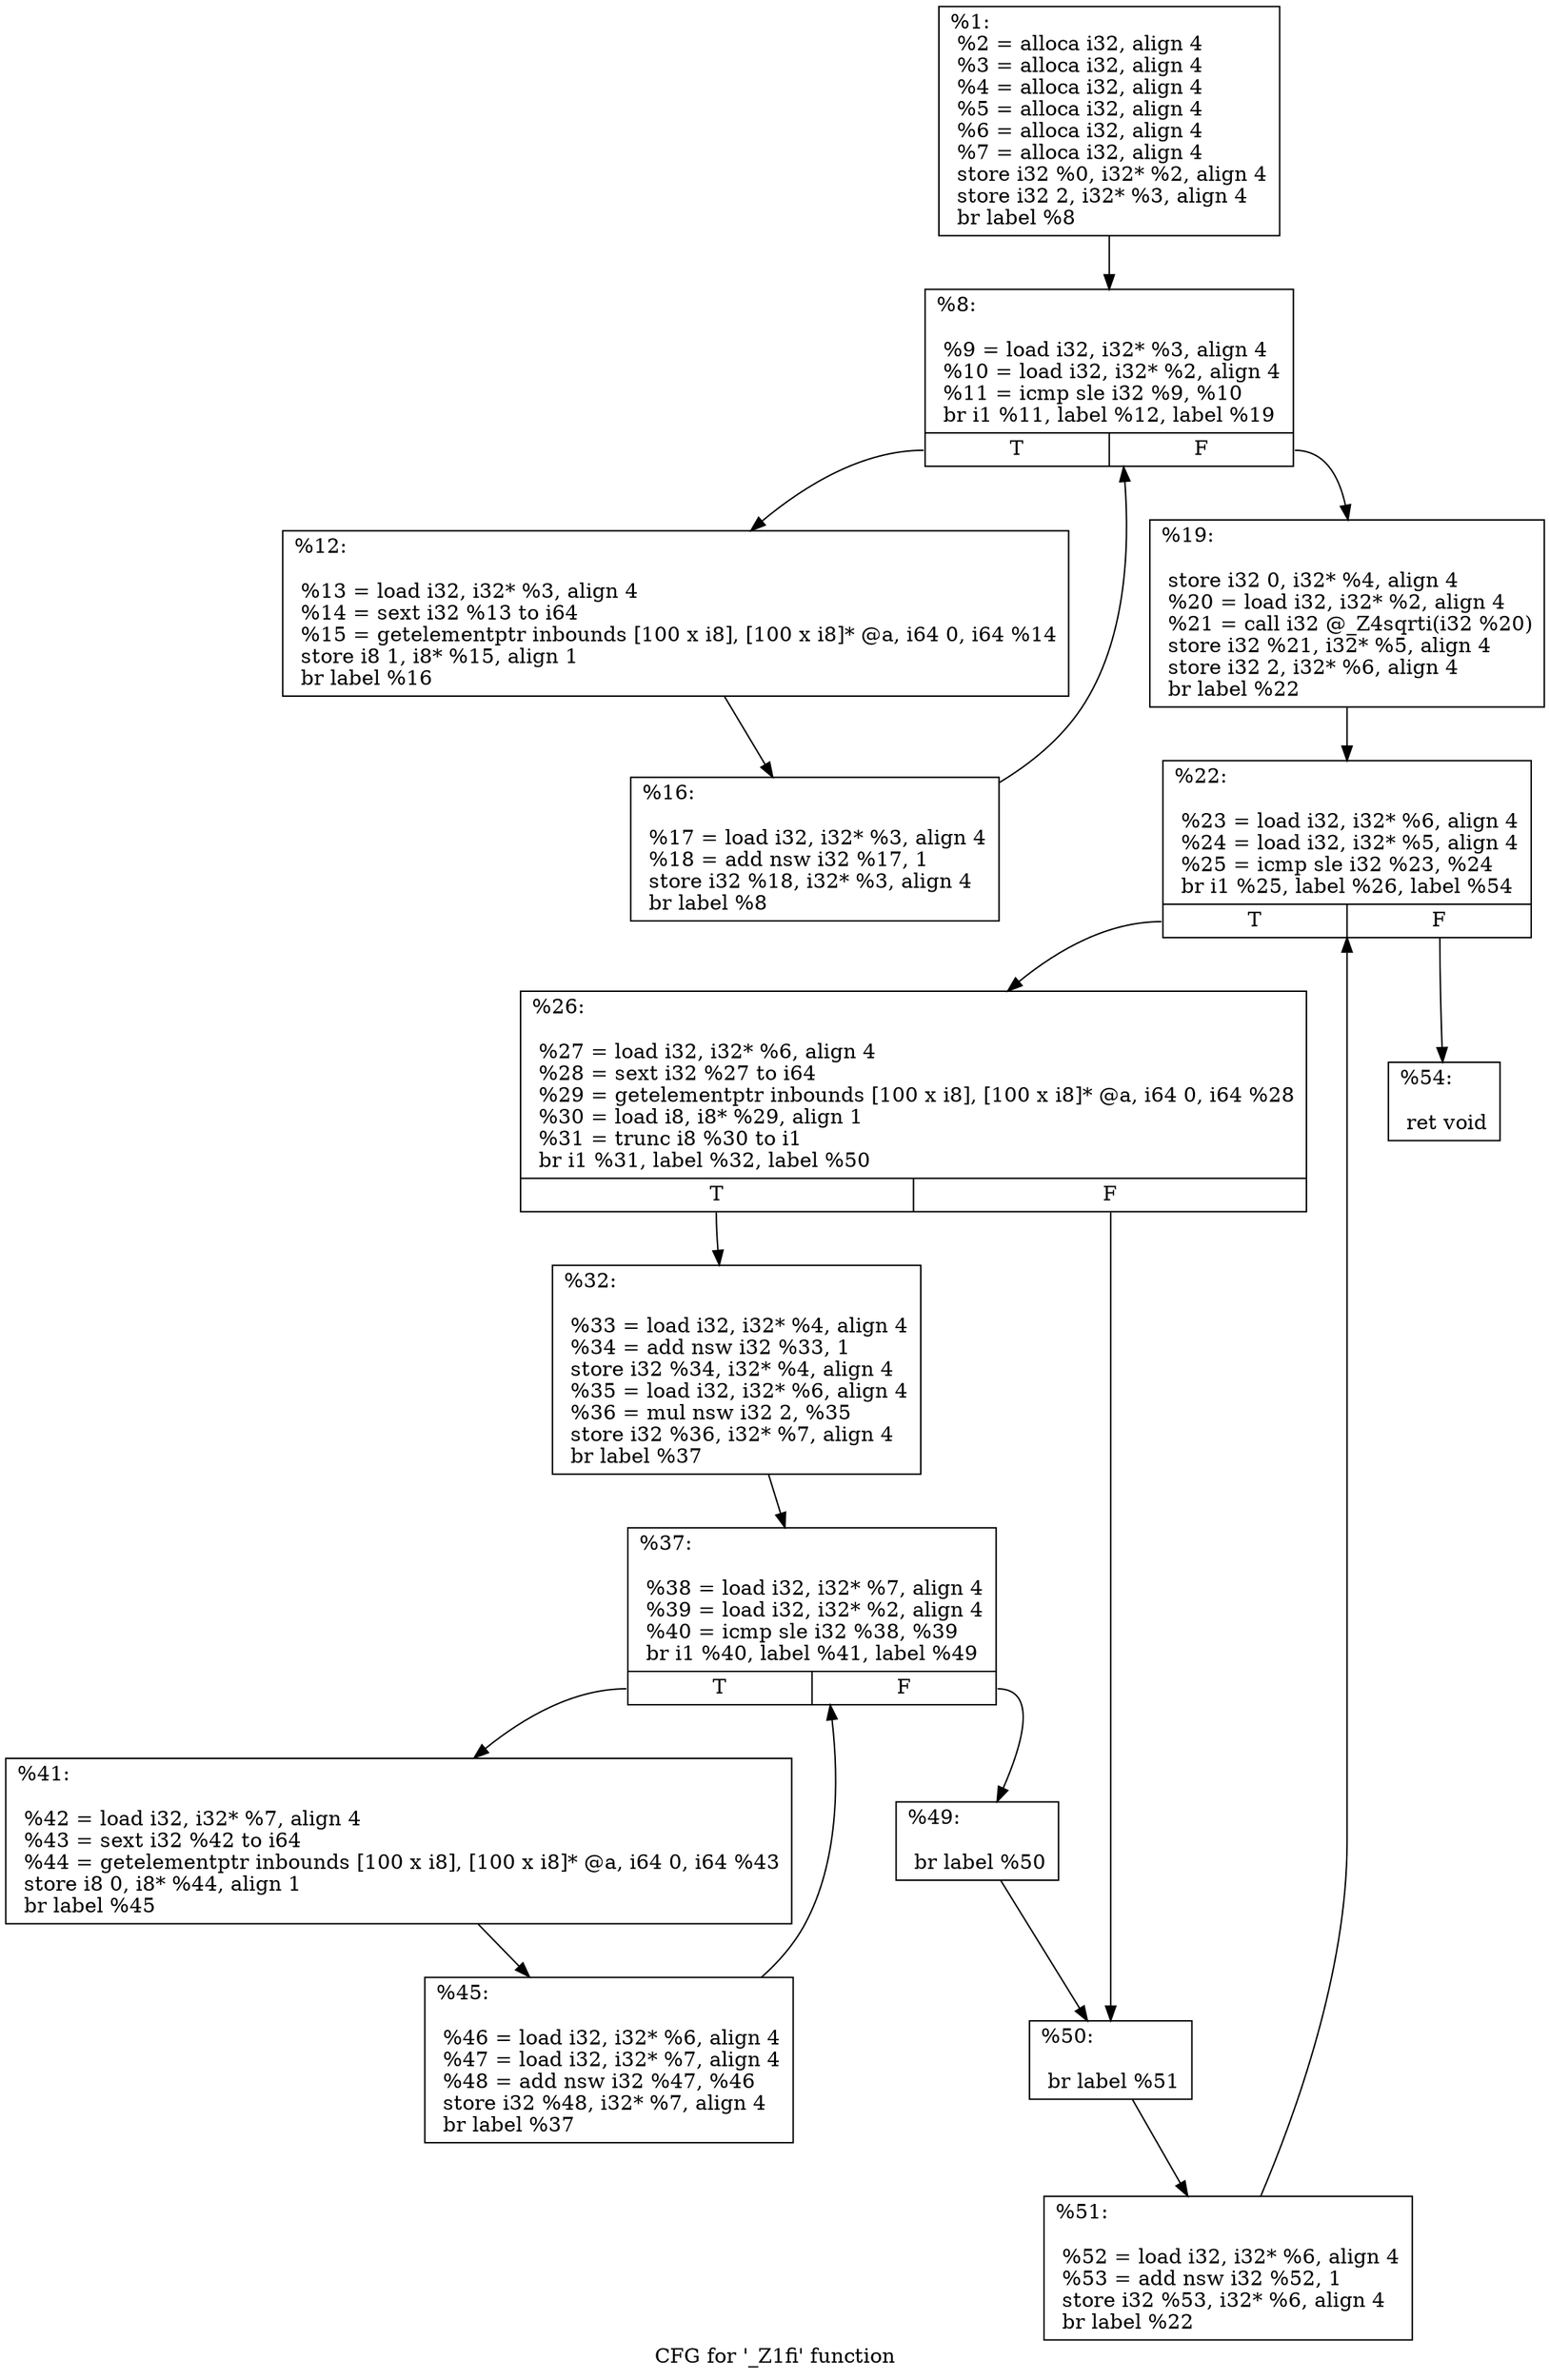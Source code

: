 digraph "CFG for '_Z1fi' function" {
	label="CFG for '_Z1fi' function";

	Node0x5636ce9ec750 [shape=record,label="{%1:\l  %2 = alloca i32, align 4\l  %3 = alloca i32, align 4\l  %4 = alloca i32, align 4\l  %5 = alloca i32, align 4\l  %6 = alloca i32, align 4\l  %7 = alloca i32, align 4\l  store i32 %0, i32* %2, align 4\l  store i32 2, i32* %3, align 4\l  br label %8\l}"];
	Node0x5636ce9ec750 -> Node0x5636cea17100;
	Node0x5636cea17100 [shape=record,label="{%8:\l\l  %9 = load i32, i32* %3, align 4\l  %10 = load i32, i32* %2, align 4\l  %11 = icmp sle i32 %9, %10\l  br i1 %11, label %12, label %19\l|{<s0>T|<s1>F}}"];
	Node0x5636cea17100:s0 -> Node0x5636cea17150;
	Node0x5636cea17100:s1 -> Node0x5636cea171f0;
	Node0x5636cea17150 [shape=record,label="{%12:\l\l  %13 = load i32, i32* %3, align 4\l  %14 = sext i32 %13 to i64\l  %15 = getelementptr inbounds [100 x i8], [100 x i8]* @a, i64 0, i64 %14\l  store i8 1, i8* %15, align 1\l  br label %16\l}"];
	Node0x5636cea17150 -> Node0x5636cea171a0;
	Node0x5636cea171a0 [shape=record,label="{%16:\l\l  %17 = load i32, i32* %3, align 4\l  %18 = add nsw i32 %17, 1\l  store i32 %18, i32* %3, align 4\l  br label %8\l}"];
	Node0x5636cea171a0 -> Node0x5636cea17100;
	Node0x5636cea171f0 [shape=record,label="{%19:\l\l  store i32 0, i32* %4, align 4\l  %20 = load i32, i32* %2, align 4\l  %21 = call i32 @_Z4sqrti(i32 %20)\l  store i32 %21, i32* %5, align 4\l  store i32 2, i32* %6, align 4\l  br label %22\l}"];
	Node0x5636cea171f0 -> Node0x5636cea17240;
	Node0x5636cea17240 [shape=record,label="{%22:\l\l  %23 = load i32, i32* %6, align 4\l  %24 = load i32, i32* %5, align 4\l  %25 = icmp sle i32 %23, %24\l  br i1 %25, label %26, label %54\l|{<s0>T|<s1>F}}"];
	Node0x5636cea17240:s0 -> Node0x5636cea17290;
	Node0x5636cea17240:s1 -> Node0x5636cea17510;
	Node0x5636cea17290 [shape=record,label="{%26:\l\l  %27 = load i32, i32* %6, align 4\l  %28 = sext i32 %27 to i64\l  %29 = getelementptr inbounds [100 x i8], [100 x i8]* @a, i64 0, i64 %28\l  %30 = load i8, i8* %29, align 1\l  %31 = trunc i8 %30 to i1\l  br i1 %31, label %32, label %50\l|{<s0>T|<s1>F}}"];
	Node0x5636cea17290:s0 -> Node0x5636cea172e0;
	Node0x5636cea17290:s1 -> Node0x5636cea17470;
	Node0x5636cea172e0 [shape=record,label="{%32:\l\l  %33 = load i32, i32* %4, align 4\l  %34 = add nsw i32 %33, 1\l  store i32 %34, i32* %4, align 4\l  %35 = load i32, i32* %6, align 4\l  %36 = mul nsw i32 2, %35\l  store i32 %36, i32* %7, align 4\l  br label %37\l}"];
	Node0x5636cea172e0 -> Node0x5636cea17330;
	Node0x5636cea17330 [shape=record,label="{%37:\l\l  %38 = load i32, i32* %7, align 4\l  %39 = load i32, i32* %2, align 4\l  %40 = icmp sle i32 %38, %39\l  br i1 %40, label %41, label %49\l|{<s0>T|<s1>F}}"];
	Node0x5636cea17330:s0 -> Node0x5636cea17380;
	Node0x5636cea17330:s1 -> Node0x5636cea17420;
	Node0x5636cea17380 [shape=record,label="{%41:\l\l  %42 = load i32, i32* %7, align 4\l  %43 = sext i32 %42 to i64\l  %44 = getelementptr inbounds [100 x i8], [100 x i8]* @a, i64 0, i64 %43\l  store i8 0, i8* %44, align 1\l  br label %45\l}"];
	Node0x5636cea17380 -> Node0x5636cea173d0;
	Node0x5636cea173d0 [shape=record,label="{%45:\l\l  %46 = load i32, i32* %6, align 4\l  %47 = load i32, i32* %7, align 4\l  %48 = add nsw i32 %47, %46\l  store i32 %48, i32* %7, align 4\l  br label %37\l}"];
	Node0x5636cea173d0 -> Node0x5636cea17330;
	Node0x5636cea17420 [shape=record,label="{%49:\l\l  br label %50\l}"];
	Node0x5636cea17420 -> Node0x5636cea17470;
	Node0x5636cea17470 [shape=record,label="{%50:\l\l  br label %51\l}"];
	Node0x5636cea17470 -> Node0x5636cea174c0;
	Node0x5636cea174c0 [shape=record,label="{%51:\l\l  %52 = load i32, i32* %6, align 4\l  %53 = add nsw i32 %52, 1\l  store i32 %53, i32* %6, align 4\l  br label %22\l}"];
	Node0x5636cea174c0 -> Node0x5636cea17240;
	Node0x5636cea17510 [shape=record,label="{%54:\l\l  ret void\l}"];
}
